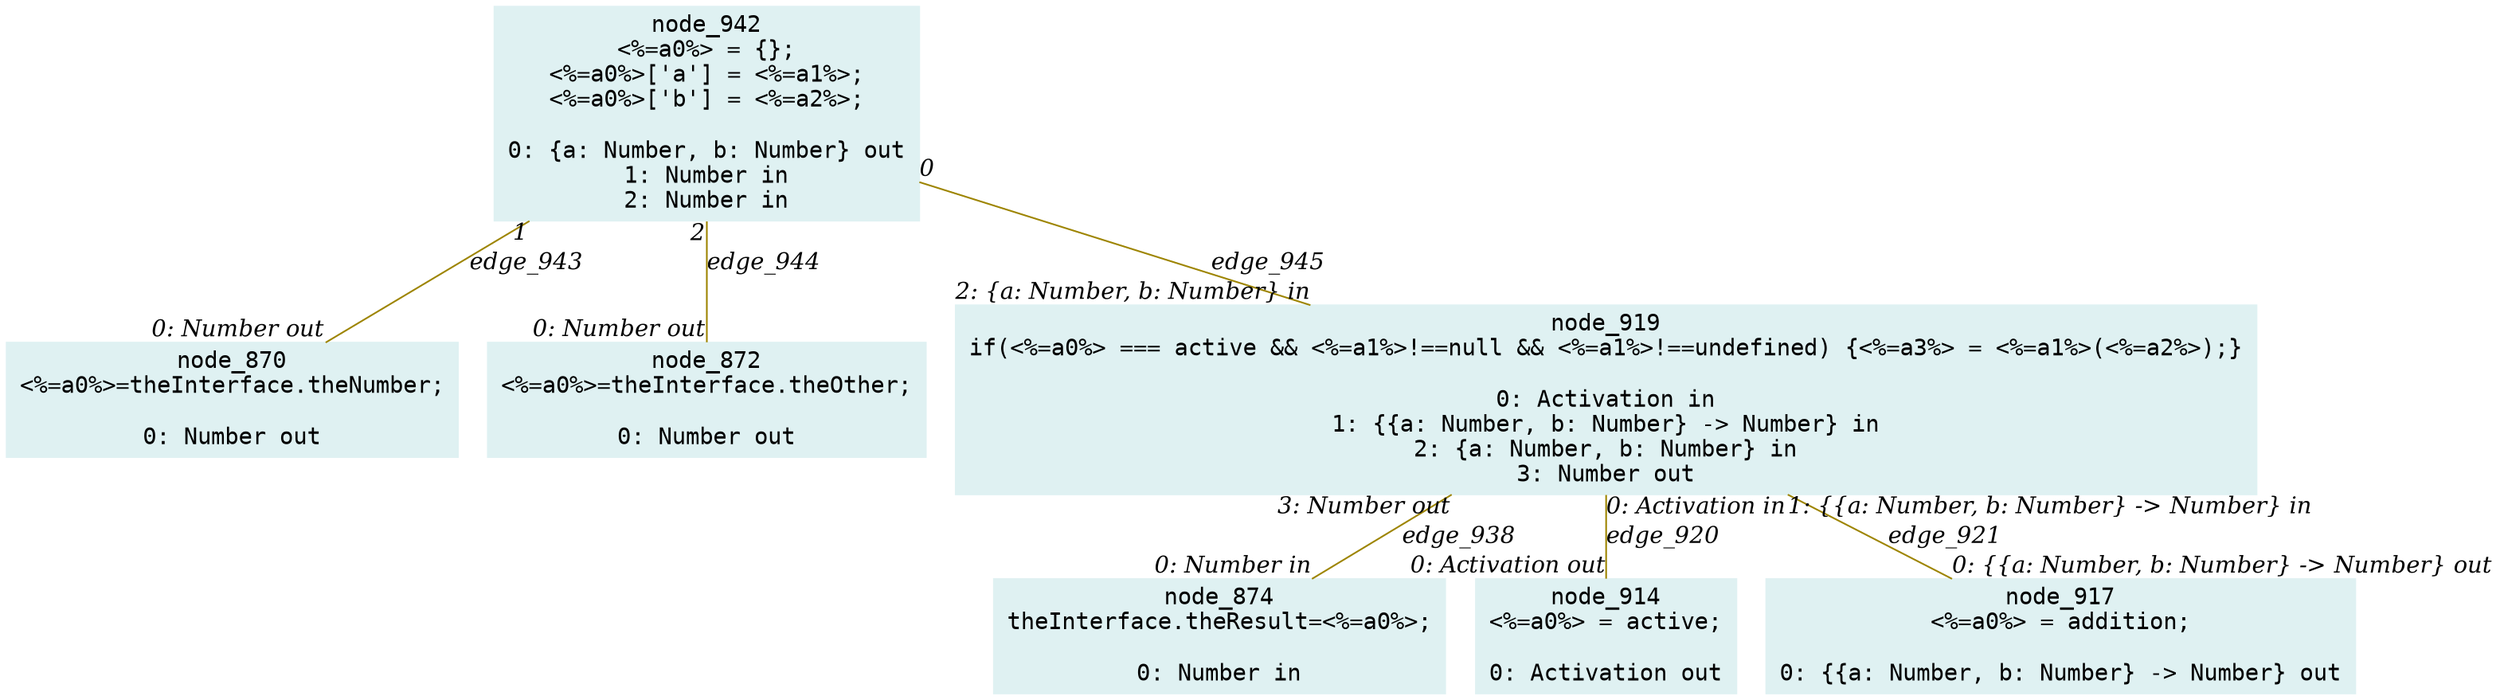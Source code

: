 digraph g{node_870 [shape="box", style="filled", color="#dff1f2", fontname="Courier", label="node_870
<%=a0%>=theInterface.theNumber;

0: Number out" ]
node_872 [shape="box", style="filled", color="#dff1f2", fontname="Courier", label="node_872
<%=a0%>=theInterface.theOther;

0: Number out" ]
node_874 [shape="box", style="filled", color="#dff1f2", fontname="Courier", label="node_874
theInterface.theResult=<%=a0%>;

0: Number in" ]
node_914 [shape="box", style="filled", color="#dff1f2", fontname="Courier", label="node_914
<%=a0%> = active;

0: Activation out" ]
node_917 [shape="box", style="filled", color="#dff1f2", fontname="Courier", label="node_917
<%=a0%> = addition;

0: {{a: Number, b: Number} -> Number} out" ]
node_919 [shape="box", style="filled", color="#dff1f2", fontname="Courier", label="node_919
if(<%=a0%> === active && <%=a1%>!==null && <%=a1%>!==undefined) {<%=a3%> = <%=a1%>(<%=a2%>);}

0: Activation in
1: {{a: Number, b: Number} -> Number} in
2: {a: Number, b: Number} in
3: Number out" ]
node_942 [shape="box", style="filled", color="#dff1f2", fontname="Courier", label="node_942
<%=a0%> = {};
<%=a0%>['a'] = <%=a1%>;
<%=a0%>['b'] = <%=a2%>;

0: {a: Number, b: Number} out
1: Number in
2: Number in" ]
node_919 -> node_914 [dir=none, arrowHead=none, fontname="Times-Italic", arrowsize=1, color="#9d8400", label="edge_920",  headlabel="0: Activation out", taillabel="0: Activation in" ]
node_919 -> node_917 [dir=none, arrowHead=none, fontname="Times-Italic", arrowsize=1, color="#9d8400", label="edge_921",  headlabel="0: {{a: Number, b: Number} -> Number} out", taillabel="1: {{a: Number, b: Number} -> Number} in" ]
node_919 -> node_874 [dir=none, arrowHead=none, fontname="Times-Italic", arrowsize=1, color="#9d8400", label="edge_938",  headlabel="0: Number in", taillabel="3: Number out" ]
node_942 -> node_870 [dir=none, arrowHead=none, fontname="Times-Italic", arrowsize=1, color="#9d8400", label="edge_943",  headlabel="0: Number out", taillabel="1" ]
node_942 -> node_872 [dir=none, arrowHead=none, fontname="Times-Italic", arrowsize=1, color="#9d8400", label="edge_944",  headlabel="0: Number out", taillabel="2" ]
node_942 -> node_919 [dir=none, arrowHead=none, fontname="Times-Italic", arrowsize=1, color="#9d8400", label="edge_945",  headlabel="2: {a: Number, b: Number} in", taillabel="0" ]
}
